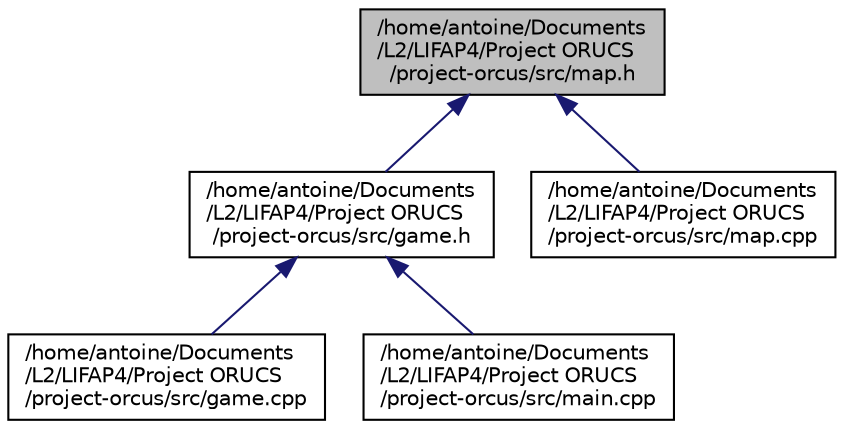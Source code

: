 digraph "/home/antoine/Documents/L2/LIFAP4/Project ORUCS/project-orcus/src/map.h"
{
  edge [fontname="Helvetica",fontsize="10",labelfontname="Helvetica",labelfontsize="10"];
  node [fontname="Helvetica",fontsize="10",shape=record];
  Node14 [label="/home/antoine/Documents\l/L2/LIFAP4/Project ORUCS\l/project-orcus/src/map.h",height=0.2,width=0.4,color="black", fillcolor="grey75", style="filled", fontcolor="black"];
  Node14 -> Node15 [dir="back",color="midnightblue",fontsize="10",style="solid"];
  Node15 [label="/home/antoine/Documents\l/L2/LIFAP4/Project ORUCS\l/project-orcus/src/game.h",height=0.2,width=0.4,color="black", fillcolor="white", style="filled",URL="$game_8h.html"];
  Node15 -> Node16 [dir="back",color="midnightblue",fontsize="10",style="solid"];
  Node16 [label="/home/antoine/Documents\l/L2/LIFAP4/Project ORUCS\l/project-orcus/src/game.cpp",height=0.2,width=0.4,color="black", fillcolor="white", style="filled",URL="$game_8cpp.html"];
  Node15 -> Node17 [dir="back",color="midnightblue",fontsize="10",style="solid"];
  Node17 [label="/home/antoine/Documents\l/L2/LIFAP4/Project ORUCS\l/project-orcus/src/main.cpp",height=0.2,width=0.4,color="black", fillcolor="white", style="filled",URL="$main_8cpp.html"];
  Node14 -> Node18 [dir="back",color="midnightblue",fontsize="10",style="solid"];
  Node18 [label="/home/antoine/Documents\l/L2/LIFAP4/Project ORUCS\l/project-orcus/src/map.cpp",height=0.2,width=0.4,color="black", fillcolor="white", style="filled",URL="$map_8cpp.html"];
}
